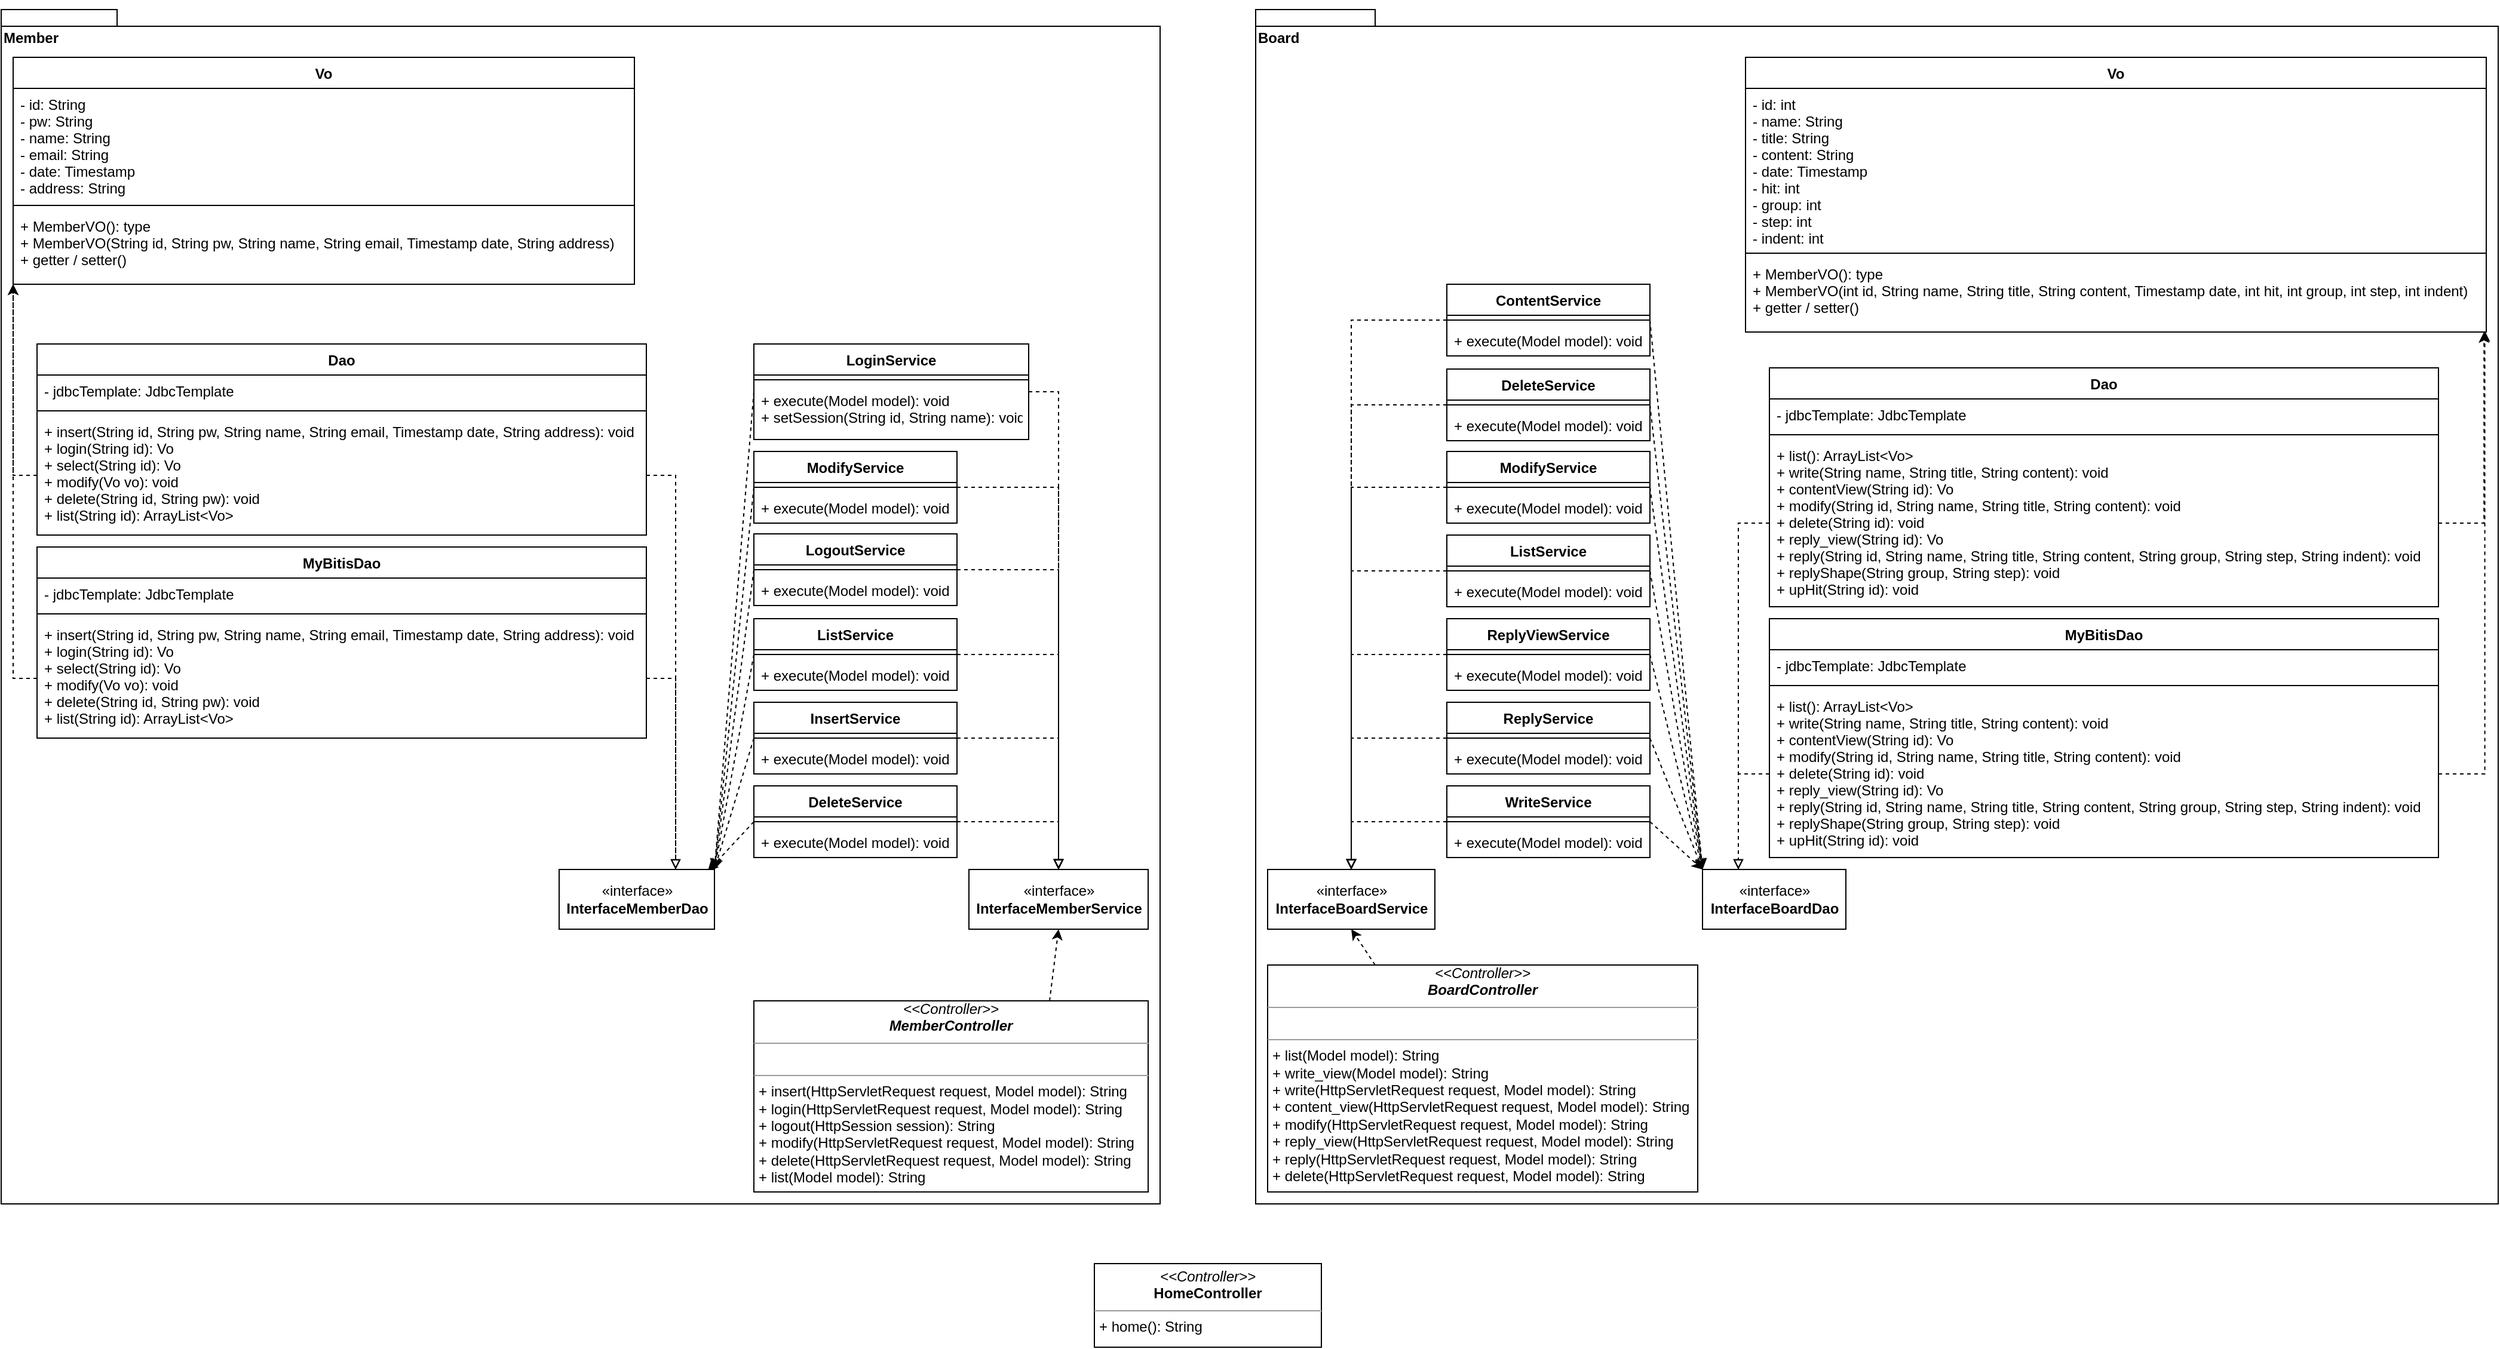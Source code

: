 <mxfile version="20.8.13" type="device"><diagram name="페이지-1" id="XcNZflZ2VzZtu9tvV-W0"><mxGraphModel dx="4012" dy="988" grid="1" gridSize="10" guides="1" tooltips="1" connect="1" arrows="1" fold="1" page="1" pageScale="1" pageWidth="827" pageHeight="1169" math="0" shadow="0"><root><mxCell id="0"/><mxCell id="1" parent="0"/><mxCell id="AiaoTHyCNajBCYSz2xbq-21" value="Board" style="shape=folder;fontStyle=1;spacingTop=10;tabWidth=40;tabHeight=14;tabPosition=left;html=1;align=left;verticalAlign=top;labelBackgroundColor=none;" vertex="1" parent="1"><mxGeometry x="40" y="40" width="1040" height="1000" as="geometry"/></mxCell><mxCell id="AiaoTHyCNajBCYSz2xbq-20" value="Member" style="shape=folder;fontStyle=1;spacingTop=10;tabWidth=40;tabHeight=14;tabPosition=left;html=1;align=left;verticalAlign=top;labelBackgroundColor=none;" vertex="1" parent="1"><mxGeometry x="-1010" y="40" width="970" height="1000" as="geometry"/></mxCell><mxCell id="AiaoTHyCNajBCYSz2xbq-9" style="edgeStyle=orthogonalEdgeStyle;rounded=0;orthogonalLoop=1;jettySize=auto;html=1;exitX=0.25;exitY=0;exitDx=0;exitDy=0;entryX=0.25;entryY=0;entryDx=0;entryDy=0;labelBackgroundColor=none;fontColor=default;" edge="1" parent="1"><mxGeometry relative="1" as="geometry"><mxPoint x="-670" y="40" as="targetPoint"/><mxPoint x="-670" y="40" as="sourcePoint"/></mxGeometry></mxCell><mxCell id="AiaoTHyCNajBCYSz2xbq-12" value="Vo" style="swimlane;fontStyle=1;align=center;verticalAlign=top;childLayout=stackLayout;horizontal=1;startSize=26;horizontalStack=0;resizeParent=1;resizeParentMax=0;resizeLast=0;collapsible=1;marginBottom=0;labelBackgroundColor=none;" vertex="1" parent="1"><mxGeometry x="-1000" y="80" width="520" height="190" as="geometry"><mxRectangle x="-820" y="20" width="100" height="30" as="alternateBounds"/></mxGeometry></mxCell><mxCell id="AiaoTHyCNajBCYSz2xbq-13" value="- id: String&#10;- pw: String&#10;- name: String&#10;- email: String&#10;- date: Timestamp&#10;- address: String" style="text;strokeColor=none;fillColor=none;align=left;verticalAlign=top;spacingLeft=4;spacingRight=4;overflow=hidden;rotatable=0;points=[[0,0.5],[1,0.5]];portConstraint=eastwest;labelBackgroundColor=none;" vertex="1" parent="AiaoTHyCNajBCYSz2xbq-12"><mxGeometry y="26" width="520" height="94" as="geometry"/></mxCell><mxCell id="AiaoTHyCNajBCYSz2xbq-14" value="" style="line;strokeWidth=1;fillColor=none;align=left;verticalAlign=middle;spacingTop=-1;spacingLeft=3;spacingRight=3;rotatable=0;labelPosition=right;points=[];portConstraint=eastwest;labelBackgroundColor=none;" vertex="1" parent="AiaoTHyCNajBCYSz2xbq-12"><mxGeometry y="120" width="520" height="8" as="geometry"/></mxCell><mxCell id="AiaoTHyCNajBCYSz2xbq-15" value="+ MemberVO(): type&#10;+ MemberVO(String id, String pw, String name, String email, Timestamp date, String address)&#10;+ getter / setter()&#10;" style="text;strokeColor=none;fillColor=none;align=left;verticalAlign=top;spacingLeft=4;spacingRight=4;overflow=hidden;rotatable=0;points=[[0,0.5],[1,0.5]];portConstraint=eastwest;labelBackgroundColor=none;" vertex="1" parent="AiaoTHyCNajBCYSz2xbq-12"><mxGeometry y="128" width="520" height="62" as="geometry"/></mxCell><mxCell id="AiaoTHyCNajBCYSz2xbq-24" value="Vo" style="swimlane;fontStyle=1;align=center;verticalAlign=top;childLayout=stackLayout;horizontal=1;startSize=26;horizontalStack=0;resizeParent=1;resizeParentMax=0;resizeLast=0;collapsible=1;marginBottom=0;labelBackgroundColor=none;" vertex="1" parent="1"><mxGeometry x="450" y="80" width="620" height="230" as="geometry"><mxRectangle x="-820" y="20" width="100" height="30" as="alternateBounds"/></mxGeometry></mxCell><mxCell id="AiaoTHyCNajBCYSz2xbq-25" value="- id: int&#10;- name: String&#10;- title: String&#10;- content: String&#10;- date: Timestamp&#10;- hit: int&#10;- group: int&#10;- step: int&#10;- indent: int" style="text;strokeColor=none;fillColor=none;align=left;verticalAlign=top;spacingLeft=4;spacingRight=4;overflow=hidden;rotatable=0;points=[[0,0.5],[1,0.5]];portConstraint=eastwest;labelBackgroundColor=none;" vertex="1" parent="AiaoTHyCNajBCYSz2xbq-24"><mxGeometry y="26" width="620" height="134" as="geometry"/></mxCell><mxCell id="AiaoTHyCNajBCYSz2xbq-26" value="" style="line;strokeWidth=1;fillColor=none;align=left;verticalAlign=middle;spacingTop=-1;spacingLeft=3;spacingRight=3;rotatable=0;labelPosition=right;points=[];portConstraint=eastwest;labelBackgroundColor=none;" vertex="1" parent="AiaoTHyCNajBCYSz2xbq-24"><mxGeometry y="160" width="620" height="8" as="geometry"/></mxCell><mxCell id="AiaoTHyCNajBCYSz2xbq-27" value="+ MemberVO(): type&#10;+ MemberVO(int id, String name, String title, String content, Timestamp date, int hit, int group, int step, int indent)&#10;+ getter / setter()&#10;" style="text;strokeColor=none;fillColor=none;align=left;verticalAlign=top;spacingLeft=4;spacingRight=4;overflow=hidden;rotatable=0;points=[[0,0.5],[1,0.5]];portConstraint=eastwest;labelBackgroundColor=none;" vertex="1" parent="AiaoTHyCNajBCYSz2xbq-24"><mxGeometry y="168" width="620" height="62" as="geometry"/></mxCell><mxCell id="AiaoTHyCNajBCYSz2xbq-28" value="&lt;p style=&quot;margin:0px;margin-top:4px;text-align:center;&quot;&gt;&lt;i&gt;&amp;lt;&amp;lt;Controller&amp;gt;&amp;gt;&lt;/i&gt;&lt;br&gt;&lt;b&gt;HomeController&lt;/b&gt;&lt;/p&gt;&lt;hr size=&quot;1&quot;&gt;&lt;p style=&quot;margin:0px;margin-left:4px;&quot;&gt;&lt;/p&gt;&lt;p style=&quot;margin:0px;margin-left:4px;&quot;&gt;+ home(): String&lt;br&gt;&lt;/p&gt;" style="verticalAlign=top;align=left;overflow=fill;fontSize=12;fontFamily=Helvetica;html=1;direction=west;" vertex="1" parent="1"><mxGeometry x="-95" y="1090" width="190" height="70" as="geometry"/></mxCell><mxCell id="AiaoTHyCNajBCYSz2xbq-32" value="«interface»&lt;br&gt;&lt;b&gt;InterfaceBoardService&lt;/b&gt;" style="html=1;" vertex="1" parent="1"><mxGeometry x="50" y="760" width="140" height="50" as="geometry"/></mxCell><mxCell id="AiaoTHyCNajBCYSz2xbq-33" value="«interface»&lt;br&gt;&lt;b&gt;InterfaceMemberService&lt;/b&gt;" style="html=1;" vertex="1" parent="1"><mxGeometry x="-200" y="760" width="150" height="50" as="geometry"/></mxCell><mxCell id="AiaoTHyCNajBCYSz2xbq-122" style="rounded=0;orthogonalLoop=1;jettySize=auto;html=1;exitX=0.75;exitY=0;exitDx=0;exitDy=0;entryX=0.5;entryY=1;entryDx=0;entryDy=0;dashed=1;endArrow=classic;endFill=1;" edge="1" parent="1" source="AiaoTHyCNajBCYSz2xbq-36" target="AiaoTHyCNajBCYSz2xbq-33"><mxGeometry relative="1" as="geometry"/></mxCell><mxCell id="AiaoTHyCNajBCYSz2xbq-36" value="&lt;div style=&quot;text-align: center;&quot;&gt;&lt;i style=&quot;background-color: initial; border-color: var(--border-color);&quot;&gt;&amp;lt;&amp;lt;&lt;/i&gt;&lt;i style=&quot;background-color: initial; border-color: var(--border-color);&quot;&gt;Controller&lt;/i&gt;&lt;i style=&quot;background-color: initial; border-color: var(--border-color);&quot;&gt;&amp;gt;&amp;gt;&lt;/i&gt;&lt;/div&gt;&lt;b style=&quot;border-color: var(--border-color);&quot;&gt;&lt;div style=&quot;text-align: center;&quot;&gt;&lt;b style=&quot;background-color: initial; border-color: var(--border-color);&quot;&gt;&lt;i style=&quot;border-color: var(--border-color);&quot;&gt;MemberController&lt;/i&gt;&lt;/b&gt;&lt;/div&gt;&lt;/b&gt;&lt;hr size=&quot;1&quot;&gt;&lt;p style=&quot;border-color: var(--border-color); margin: 4px 0px 0px; text-align: center;&quot;&gt;&lt;br&gt;&lt;/p&gt;&lt;hr style=&quot;border-color: var(--border-color);&quot; size=&quot;1&quot;&gt;&lt;p style=&quot;border-color: var(--border-color); margin: 0px 0px 0px 4px;&quot;&gt;&lt;/p&gt;&lt;p style=&quot;border-color: var(--border-color); margin: 0px 0px 0px 4px;&quot;&gt;+ insert(HttpServletRequest request, Model model): String&lt;br style=&quot;border-color: var(--border-color);&quot;&gt;+ login(HttpServletRequest request, Model model): String&lt;/p&gt;&lt;p style=&quot;border-color: var(--border-color); margin: 0px 0px 0px 4px;&quot;&gt;+ logout(HttpSession session): String&lt;br style=&quot;border-color: var(--border-color);&quot;&gt;&lt;/p&gt;&lt;p style=&quot;border-color: var(--border-color); margin: 0px 0px 0px 4px;&quot;&gt;+ modify(HttpServletRequest request, Model model): String&lt;br style=&quot;border-color: var(--border-color);&quot;&gt;&lt;/p&gt;&lt;p style=&quot;border-color: var(--border-color); margin: 0px 0px 0px 4px;&quot;&gt;+ delete(HttpServletRequest request, Model model): String&lt;br style=&quot;border-color: var(--border-color);&quot;&gt;&lt;/p&gt;&lt;p style=&quot;border-color: var(--border-color); margin: 0px 0px 0px 4px;&quot;&gt;+ list(Model model): String&lt;br style=&quot;border-color: var(--border-color);&quot;&gt;&lt;/p&gt;&lt;p style=&quot;border-color: var(--border-color); margin: 0px 0px 0px 4px;&quot;&gt;&lt;br style=&quot;border-color: var(--border-color);&quot;&gt;&lt;/p&gt;" style="verticalAlign=top;align=left;overflow=fill;fontSize=12;fontFamily=Helvetica;html=1;" vertex="1" parent="1"><mxGeometry x="-380" y="870" width="330" height="160" as="geometry"/></mxCell><mxCell id="AiaoTHyCNajBCYSz2xbq-62" style="rounded=0;orthogonalLoop=1;jettySize=auto;html=1;exitX=0.25;exitY=0;exitDx=0;exitDy=0;entryX=0.5;entryY=1;entryDx=0;entryDy=0;dashed=1;" edge="1" parent="1" source="AiaoTHyCNajBCYSz2xbq-37" target="AiaoTHyCNajBCYSz2xbq-32"><mxGeometry relative="1" as="geometry"/></mxCell><mxCell id="AiaoTHyCNajBCYSz2xbq-37" value="&lt;div style=&quot;text-align: center;&quot;&gt;&lt;i style=&quot;background-color: initial; border-color: var(--border-color);&quot;&gt;&amp;lt;&amp;lt;&lt;/i&gt;&lt;i style=&quot;background-color: initial; border-color: var(--border-color);&quot;&gt;Controller&lt;/i&gt;&lt;i style=&quot;background-color: initial; border-color: var(--border-color);&quot;&gt;&amp;gt;&amp;gt;&lt;/i&gt;&lt;/div&gt;&lt;b style=&quot;border-color: var(--border-color);&quot;&gt;&lt;div style=&quot;text-align: center;&quot;&gt;&lt;b style=&quot;background-color: initial; border-color: var(--border-color);&quot;&gt;&lt;i style=&quot;border-color: var(--border-color);&quot;&gt;BoardController&lt;/i&gt;&lt;/b&gt;&lt;/div&gt;&lt;/b&gt;&lt;hr size=&quot;1&quot;&gt;&lt;p style=&quot;border-color: var(--border-color); margin: 4px 0px 0px; text-align: center;&quot;&gt;&lt;br&gt;&lt;/p&gt;&lt;hr style=&quot;border-color: var(--border-color);&quot; size=&quot;1&quot;&gt;&lt;p style=&quot;border-color: var(--border-color); margin: 0px 0px 0px 4px;&quot;&gt;&lt;/p&gt;&lt;p style=&quot;border-color: var(--border-color); margin: 0px 0px 0px 4px;&quot;&gt;+ list(Model model): String&lt;/p&gt;&lt;p style=&quot;border-color: var(--border-color); margin: 0px 0px 0px 4px;&quot;&gt;+ write_view(Model model): String&lt;/p&gt;&lt;p style=&quot;border-color: var(--border-color); margin: 0px 0px 0px 4px;&quot;&gt;+ write(HttpServletRequest request, Model model): String&lt;br style=&quot;border-color: var(--border-color);&quot;&gt;&lt;/p&gt;&lt;p style=&quot;border-color: var(--border-color); margin: 0px 0px 0px 4px;&quot;&gt;+ content_view(HttpServletRequest request, Model model): String&lt;br style=&quot;border-color: var(--border-color);&quot;&gt;&lt;/p&gt;&lt;p style=&quot;border-color: var(--border-color); margin: 0px 0px 0px 4px;&quot;&gt;+ modify(HttpServletRequest request, Model model): String&lt;br style=&quot;border-color: var(--border-color);&quot;&gt;&lt;/p&gt;&lt;p style=&quot;border-color: var(--border-color); margin: 0px 0px 0px 4px;&quot;&gt;+ reply_view(HttpServletRequest request, Model model): String&lt;br style=&quot;border-color: var(--border-color);&quot;&gt;&lt;/p&gt;&lt;p style=&quot;border-color: var(--border-color); margin: 0px 0px 0px 4px;&quot;&gt;+ reply(HttpServletRequest request, Model model): String&lt;br style=&quot;border-color: var(--border-color);&quot;&gt;&lt;/p&gt;&lt;p style=&quot;border-color: var(--border-color); margin: 0px 0px 0px 4px;&quot;&gt;+ delete(HttpServletRequest request, Model model): String&lt;/p&gt;&lt;p style=&quot;border-color: var(--border-color); margin: 0px 0px 0px 4px;&quot;&gt;&lt;br style=&quot;border-color: var(--border-color);&quot;&gt;&lt;/p&gt;" style="verticalAlign=top;align=left;overflow=fill;fontSize=12;fontFamily=Helvetica;html=1;" vertex="1" parent="1"><mxGeometry x="50" y="840" width="360" height="190" as="geometry"/></mxCell><mxCell id="AiaoTHyCNajBCYSz2xbq-95" style="rounded=0;orthogonalLoop=1;jettySize=auto;html=1;exitX=1;exitY=0.5;exitDx=0;exitDy=0;entryX=0;entryY=0;entryDx=0;entryDy=0;dashed=1;" edge="1" parent="1" source="AiaoTHyCNajBCYSz2xbq-39" target="AiaoTHyCNajBCYSz2xbq-81"><mxGeometry relative="1" as="geometry"/></mxCell><mxCell id="AiaoTHyCNajBCYSz2xbq-104" style="edgeStyle=orthogonalEdgeStyle;rounded=0;orthogonalLoop=1;jettySize=auto;html=1;exitX=0;exitY=0.5;exitDx=0;exitDy=0;entryX=0.5;entryY=0;entryDx=0;entryDy=0;dashed=1;endArrow=block;endFill=0;" edge="1" parent="1" source="AiaoTHyCNajBCYSz2xbq-39" target="AiaoTHyCNajBCYSz2xbq-32"><mxGeometry relative="1" as="geometry"/></mxCell><mxCell id="AiaoTHyCNajBCYSz2xbq-39" value="ContentService" style="swimlane;fontStyle=1;align=center;verticalAlign=top;childLayout=stackLayout;horizontal=1;startSize=26;horizontalStack=0;resizeParent=1;resizeParentMax=0;resizeLast=0;collapsible=1;marginBottom=0;" vertex="1" parent="1"><mxGeometry x="200" y="270" width="170" height="60" as="geometry"/></mxCell><mxCell id="AiaoTHyCNajBCYSz2xbq-41" value="" style="line;strokeWidth=1;fillColor=none;align=left;verticalAlign=middle;spacingTop=-1;spacingLeft=3;spacingRight=3;rotatable=0;labelPosition=right;points=[];portConstraint=eastwest;strokeColor=inherit;" vertex="1" parent="AiaoTHyCNajBCYSz2xbq-39"><mxGeometry y="26" width="170" height="8" as="geometry"/></mxCell><mxCell id="AiaoTHyCNajBCYSz2xbq-42" value="+ execute(Model model): void" style="text;strokeColor=none;fillColor=none;align=left;verticalAlign=top;spacingLeft=4;spacingRight=4;overflow=hidden;rotatable=0;points=[[0,0.5],[1,0.5]];portConstraint=eastwest;" vertex="1" parent="AiaoTHyCNajBCYSz2xbq-39"><mxGeometry y="34" width="170" height="26" as="geometry"/></mxCell><mxCell id="AiaoTHyCNajBCYSz2xbq-96" style="edgeStyle=none;rounded=0;orthogonalLoop=1;jettySize=auto;html=1;exitX=1;exitY=0.5;exitDx=0;exitDy=0;entryX=0;entryY=0;entryDx=0;entryDy=0;dashed=1;" edge="1" parent="1" source="AiaoTHyCNajBCYSz2xbq-43" target="AiaoTHyCNajBCYSz2xbq-81"><mxGeometry relative="1" as="geometry"/></mxCell><mxCell id="AiaoTHyCNajBCYSz2xbq-105" style="edgeStyle=orthogonalEdgeStyle;rounded=0;orthogonalLoop=1;jettySize=auto;html=1;exitX=0;exitY=0.5;exitDx=0;exitDy=0;entryX=0.5;entryY=0;entryDx=0;entryDy=0;dashed=1;endArrow=block;endFill=0;" edge="1" parent="1" source="AiaoTHyCNajBCYSz2xbq-43" target="AiaoTHyCNajBCYSz2xbq-32"><mxGeometry relative="1" as="geometry"/></mxCell><mxCell id="AiaoTHyCNajBCYSz2xbq-43" value="DeleteService" style="swimlane;fontStyle=1;align=center;verticalAlign=top;childLayout=stackLayout;horizontal=1;startSize=26;horizontalStack=0;resizeParent=1;resizeParentMax=0;resizeLast=0;collapsible=1;marginBottom=0;" vertex="1" parent="1"><mxGeometry x="200" y="341" width="170" height="60" as="geometry"/></mxCell><mxCell id="AiaoTHyCNajBCYSz2xbq-44" value="" style="line;strokeWidth=1;fillColor=none;align=left;verticalAlign=middle;spacingTop=-1;spacingLeft=3;spacingRight=3;rotatable=0;labelPosition=right;points=[];portConstraint=eastwest;strokeColor=inherit;" vertex="1" parent="AiaoTHyCNajBCYSz2xbq-43"><mxGeometry y="26" width="170" height="8" as="geometry"/></mxCell><mxCell id="AiaoTHyCNajBCYSz2xbq-45" value="+ execute(Model model): void" style="text;strokeColor=none;fillColor=none;align=left;verticalAlign=top;spacingLeft=4;spacingRight=4;overflow=hidden;rotatable=0;points=[[0,0.5],[1,0.5]];portConstraint=eastwest;" vertex="1" parent="AiaoTHyCNajBCYSz2xbq-43"><mxGeometry y="34" width="170" height="26" as="geometry"/></mxCell><mxCell id="AiaoTHyCNajBCYSz2xbq-98" style="edgeStyle=none;rounded=0;orthogonalLoop=1;jettySize=auto;html=1;exitX=1;exitY=0.5;exitDx=0;exitDy=0;dashed=1;entryX=0;entryY=0;entryDx=0;entryDy=0;" edge="1" parent="1" source="AiaoTHyCNajBCYSz2xbq-46" target="AiaoTHyCNajBCYSz2xbq-81"><mxGeometry relative="1" as="geometry"><mxPoint x="440" y="390" as="targetPoint"/></mxGeometry></mxCell><mxCell id="AiaoTHyCNajBCYSz2xbq-111" style="edgeStyle=orthogonalEdgeStyle;rounded=0;orthogonalLoop=1;jettySize=auto;html=1;exitX=0;exitY=0.5;exitDx=0;exitDy=0;entryX=0.5;entryY=0;entryDx=0;entryDy=0;dashed=1;endArrow=block;endFill=0;" edge="1" parent="1" source="AiaoTHyCNajBCYSz2xbq-46" target="AiaoTHyCNajBCYSz2xbq-32"><mxGeometry relative="1" as="geometry"/></mxCell><mxCell id="AiaoTHyCNajBCYSz2xbq-46" value="ListService" style="swimlane;fontStyle=1;align=center;verticalAlign=top;childLayout=stackLayout;horizontal=1;startSize=26;horizontalStack=0;resizeParent=1;resizeParentMax=0;resizeLast=0;collapsible=1;marginBottom=0;" vertex="1" parent="1"><mxGeometry x="200" y="480" width="170" height="60" as="geometry"/></mxCell><mxCell id="AiaoTHyCNajBCYSz2xbq-47" value="" style="line;strokeWidth=1;fillColor=none;align=left;verticalAlign=middle;spacingTop=-1;spacingLeft=3;spacingRight=3;rotatable=0;labelPosition=right;points=[];portConstraint=eastwest;strokeColor=inherit;" vertex="1" parent="AiaoTHyCNajBCYSz2xbq-46"><mxGeometry y="26" width="170" height="8" as="geometry"/></mxCell><mxCell id="AiaoTHyCNajBCYSz2xbq-48" value="+ execute(Model model): void" style="text;strokeColor=none;fillColor=none;align=left;verticalAlign=top;spacingLeft=4;spacingRight=4;overflow=hidden;rotatable=0;points=[[0,0.5],[1,0.5]];portConstraint=eastwest;" vertex="1" parent="AiaoTHyCNajBCYSz2xbq-46"><mxGeometry y="34" width="170" height="26" as="geometry"/></mxCell><mxCell id="AiaoTHyCNajBCYSz2xbq-97" style="edgeStyle=none;rounded=0;orthogonalLoop=1;jettySize=auto;html=1;exitX=1;exitY=0.5;exitDx=0;exitDy=0;entryX=0;entryY=0;entryDx=0;entryDy=0;dashed=1;" edge="1" parent="1" source="AiaoTHyCNajBCYSz2xbq-49" target="AiaoTHyCNajBCYSz2xbq-81"><mxGeometry relative="1" as="geometry"/></mxCell><mxCell id="AiaoTHyCNajBCYSz2xbq-110" style="edgeStyle=orthogonalEdgeStyle;rounded=0;orthogonalLoop=1;jettySize=auto;html=1;exitX=0;exitY=0.5;exitDx=0;exitDy=0;entryX=0.5;entryY=0;entryDx=0;entryDy=0;dashed=1;endArrow=block;endFill=0;" edge="1" parent="1" source="AiaoTHyCNajBCYSz2xbq-49" target="AiaoTHyCNajBCYSz2xbq-32"><mxGeometry relative="1" as="geometry"/></mxCell><mxCell id="AiaoTHyCNajBCYSz2xbq-49" value="ModifyService" style="swimlane;fontStyle=1;align=center;verticalAlign=top;childLayout=stackLayout;horizontal=1;startSize=26;horizontalStack=0;resizeParent=1;resizeParentMax=0;resizeLast=0;collapsible=1;marginBottom=0;" vertex="1" parent="1"><mxGeometry x="200" y="410" width="170" height="60" as="geometry"/></mxCell><mxCell id="AiaoTHyCNajBCYSz2xbq-50" value="" style="line;strokeWidth=1;fillColor=none;align=left;verticalAlign=middle;spacingTop=-1;spacingLeft=3;spacingRight=3;rotatable=0;labelPosition=right;points=[];portConstraint=eastwest;strokeColor=inherit;" vertex="1" parent="AiaoTHyCNajBCYSz2xbq-49"><mxGeometry y="26" width="170" height="8" as="geometry"/></mxCell><mxCell id="AiaoTHyCNajBCYSz2xbq-51" value="+ execute(Model model): void" style="text;strokeColor=none;fillColor=none;align=left;verticalAlign=top;spacingLeft=4;spacingRight=4;overflow=hidden;rotatable=0;points=[[0,0.5],[1,0.5]];portConstraint=eastwest;" vertex="1" parent="AiaoTHyCNajBCYSz2xbq-49"><mxGeometry y="34" width="170" height="26" as="geometry"/></mxCell><mxCell id="AiaoTHyCNajBCYSz2xbq-100" style="edgeStyle=none;rounded=0;orthogonalLoop=1;jettySize=auto;html=1;exitX=1;exitY=0.5;exitDx=0;exitDy=0;entryX=0;entryY=0;entryDx=0;entryDy=0;dashed=1;" edge="1" parent="1" source="AiaoTHyCNajBCYSz2xbq-52" target="AiaoTHyCNajBCYSz2xbq-81"><mxGeometry relative="1" as="geometry"/></mxCell><mxCell id="AiaoTHyCNajBCYSz2xbq-113" style="edgeStyle=orthogonalEdgeStyle;rounded=0;orthogonalLoop=1;jettySize=auto;html=1;exitX=0;exitY=0.5;exitDx=0;exitDy=0;entryX=0.5;entryY=0;entryDx=0;entryDy=0;dashed=1;endArrow=block;endFill=0;" edge="1" parent="1" source="AiaoTHyCNajBCYSz2xbq-52" target="AiaoTHyCNajBCYSz2xbq-32"><mxGeometry relative="1" as="geometry"/></mxCell><mxCell id="AiaoTHyCNajBCYSz2xbq-52" value="ReplyService" style="swimlane;fontStyle=1;align=center;verticalAlign=top;childLayout=stackLayout;horizontal=1;startSize=26;horizontalStack=0;resizeParent=1;resizeParentMax=0;resizeLast=0;collapsible=1;marginBottom=0;" vertex="1" parent="1"><mxGeometry x="200" y="620" width="170" height="60" as="geometry"/></mxCell><mxCell id="AiaoTHyCNajBCYSz2xbq-53" value="" style="line;strokeWidth=1;fillColor=none;align=left;verticalAlign=middle;spacingTop=-1;spacingLeft=3;spacingRight=3;rotatable=0;labelPosition=right;points=[];portConstraint=eastwest;strokeColor=inherit;" vertex="1" parent="AiaoTHyCNajBCYSz2xbq-52"><mxGeometry y="26" width="170" height="8" as="geometry"/></mxCell><mxCell id="AiaoTHyCNajBCYSz2xbq-54" value="+ execute(Model model): void" style="text;strokeColor=none;fillColor=none;align=left;verticalAlign=top;spacingLeft=4;spacingRight=4;overflow=hidden;rotatable=0;points=[[0,0.5],[1,0.5]];portConstraint=eastwest;" vertex="1" parent="AiaoTHyCNajBCYSz2xbq-52"><mxGeometry y="34" width="170" height="26" as="geometry"/></mxCell><mxCell id="AiaoTHyCNajBCYSz2xbq-99" style="edgeStyle=none;rounded=0;orthogonalLoop=1;jettySize=auto;html=1;exitX=1;exitY=0.5;exitDx=0;exitDy=0;dashed=1;entryX=0;entryY=0;entryDx=0;entryDy=0;" edge="1" parent="1" source="AiaoTHyCNajBCYSz2xbq-55" target="AiaoTHyCNajBCYSz2xbq-81"><mxGeometry relative="1" as="geometry"><mxPoint x="440" y="390" as="targetPoint"/></mxGeometry></mxCell><mxCell id="AiaoTHyCNajBCYSz2xbq-112" style="edgeStyle=orthogonalEdgeStyle;rounded=0;orthogonalLoop=1;jettySize=auto;html=1;exitX=0;exitY=0.5;exitDx=0;exitDy=0;entryX=0.5;entryY=0;entryDx=0;entryDy=0;dashed=1;endArrow=block;endFill=0;" edge="1" parent="1" source="AiaoTHyCNajBCYSz2xbq-55" target="AiaoTHyCNajBCYSz2xbq-32"><mxGeometry relative="1" as="geometry"/></mxCell><mxCell id="AiaoTHyCNajBCYSz2xbq-55" value="ReplyViewService" style="swimlane;fontStyle=1;align=center;verticalAlign=top;childLayout=stackLayout;horizontal=1;startSize=26;horizontalStack=0;resizeParent=1;resizeParentMax=0;resizeLast=0;collapsible=1;marginBottom=0;" vertex="1" parent="1"><mxGeometry x="200" y="550" width="170" height="60" as="geometry"/></mxCell><mxCell id="AiaoTHyCNajBCYSz2xbq-56" value="" style="line;strokeWidth=1;fillColor=none;align=left;verticalAlign=middle;spacingTop=-1;spacingLeft=3;spacingRight=3;rotatable=0;labelPosition=right;points=[];portConstraint=eastwest;strokeColor=inherit;" vertex="1" parent="AiaoTHyCNajBCYSz2xbq-55"><mxGeometry y="26" width="170" height="8" as="geometry"/></mxCell><mxCell id="AiaoTHyCNajBCYSz2xbq-57" value="+ execute(Model model): void" style="text;strokeColor=none;fillColor=none;align=left;verticalAlign=top;spacingLeft=4;spacingRight=4;overflow=hidden;rotatable=0;points=[[0,0.5],[1,0.5]];portConstraint=eastwest;" vertex="1" parent="AiaoTHyCNajBCYSz2xbq-55"><mxGeometry y="34" width="170" height="26" as="geometry"/></mxCell><mxCell id="AiaoTHyCNajBCYSz2xbq-101" style="edgeStyle=none;rounded=0;orthogonalLoop=1;jettySize=auto;html=1;exitX=1;exitY=0.5;exitDx=0;exitDy=0;dashed=1;entryX=0;entryY=0;entryDx=0;entryDy=0;" edge="1" parent="1" source="AiaoTHyCNajBCYSz2xbq-58" target="AiaoTHyCNajBCYSz2xbq-81"><mxGeometry relative="1" as="geometry"><mxPoint x="440" y="390" as="targetPoint"/></mxGeometry></mxCell><mxCell id="AiaoTHyCNajBCYSz2xbq-125" style="edgeStyle=orthogonalEdgeStyle;rounded=0;orthogonalLoop=1;jettySize=auto;html=1;exitX=0;exitY=0.5;exitDx=0;exitDy=0;entryX=0.5;entryY=0;entryDx=0;entryDy=0;dashed=1;endArrow=block;endFill=0;" edge="1" parent="1" source="AiaoTHyCNajBCYSz2xbq-58" target="AiaoTHyCNajBCYSz2xbq-32"><mxGeometry relative="1" as="geometry"/></mxCell><mxCell id="AiaoTHyCNajBCYSz2xbq-58" value="WriteService" style="swimlane;fontStyle=1;align=center;verticalAlign=top;childLayout=stackLayout;horizontal=1;startSize=26;horizontalStack=0;resizeParent=1;resizeParentMax=0;resizeLast=0;collapsible=1;marginBottom=0;" vertex="1" parent="1"><mxGeometry x="200" y="690" width="170" height="60" as="geometry"/></mxCell><mxCell id="AiaoTHyCNajBCYSz2xbq-59" value="" style="line;strokeWidth=1;fillColor=none;align=left;verticalAlign=middle;spacingTop=-1;spacingLeft=3;spacingRight=3;rotatable=0;labelPosition=right;points=[];portConstraint=eastwest;strokeColor=inherit;" vertex="1" parent="AiaoTHyCNajBCYSz2xbq-58"><mxGeometry y="26" width="170" height="8" as="geometry"/></mxCell><mxCell id="AiaoTHyCNajBCYSz2xbq-60" value="+ execute(Model model): void" style="text;strokeColor=none;fillColor=none;align=left;verticalAlign=top;spacingLeft=4;spacingRight=4;overflow=hidden;rotatable=0;points=[[0,0.5],[1,0.5]];portConstraint=eastwest;" vertex="1" parent="AiaoTHyCNajBCYSz2xbq-58"><mxGeometry y="34" width="170" height="26" as="geometry"/></mxCell><mxCell id="AiaoTHyCNajBCYSz2xbq-81" value="«interface»&lt;br&gt;&lt;b&gt;InterfaceBoardDao&lt;/b&gt;" style="html=1;" vertex="1" parent="1"><mxGeometry x="414" y="760" width="120" height="50" as="geometry"/></mxCell><mxCell id="AiaoTHyCNajBCYSz2xbq-82" value="Dao" style="swimlane;fontStyle=1;align=center;verticalAlign=top;childLayout=stackLayout;horizontal=1;startSize=26;horizontalStack=0;resizeParent=1;resizeParentMax=0;resizeLast=0;collapsible=1;marginBottom=0;" vertex="1" parent="1"><mxGeometry x="470" y="340" width="560" height="200" as="geometry"/></mxCell><mxCell id="AiaoTHyCNajBCYSz2xbq-83" value="- jdbcTemplate: JdbcTemplate" style="text;strokeColor=none;fillColor=none;align=left;verticalAlign=top;spacingLeft=4;spacingRight=4;overflow=hidden;rotatable=0;points=[[0,0.5],[1,0.5]];portConstraint=eastwest;" vertex="1" parent="AiaoTHyCNajBCYSz2xbq-82"><mxGeometry y="26" width="560" height="26" as="geometry"/></mxCell><mxCell id="AiaoTHyCNajBCYSz2xbq-84" value="" style="line;strokeWidth=1;fillColor=none;align=left;verticalAlign=middle;spacingTop=-1;spacingLeft=3;spacingRight=3;rotatable=0;labelPosition=right;points=[];portConstraint=eastwest;strokeColor=inherit;" vertex="1" parent="AiaoTHyCNajBCYSz2xbq-82"><mxGeometry y="52" width="560" height="8" as="geometry"/></mxCell><mxCell id="AiaoTHyCNajBCYSz2xbq-85" value="+ list(): ArrayList&lt;Vo&gt;&#10;+ write(String name, String title, String content): void&#10;+ contentView(String id): Vo&#10;+ modify(String id, String name, String title, String content): void&#10;+ delete(String id): void&#10;+ reply_view(String id): Vo&#10;+ reply(String id, String name, String title, String content, String group, String step, String indent): void&#10;+ replyShape(String group, String step): void&#10;+ upHit(String id): void&#10;&#10;" style="text;strokeColor=none;fillColor=none;align=left;verticalAlign=top;spacingLeft=4;spacingRight=4;overflow=hidden;rotatable=0;points=[[0,0.5],[1,0.5]];portConstraint=eastwest;" vertex="1" parent="AiaoTHyCNajBCYSz2xbq-82"><mxGeometry y="60" width="560" height="140" as="geometry"/></mxCell><mxCell id="AiaoTHyCNajBCYSz2xbq-87" value="MyBitisDao" style="swimlane;fontStyle=1;align=center;verticalAlign=top;childLayout=stackLayout;horizontal=1;startSize=26;horizontalStack=0;resizeParent=1;resizeParentMax=0;resizeLast=0;collapsible=1;marginBottom=0;" vertex="1" parent="1"><mxGeometry x="470" y="550" width="560" height="200" as="geometry"/></mxCell><mxCell id="AiaoTHyCNajBCYSz2xbq-88" value="- jdbcTemplate: JdbcTemplate" style="text;strokeColor=none;fillColor=none;align=left;verticalAlign=top;spacingLeft=4;spacingRight=4;overflow=hidden;rotatable=0;points=[[0,0.5],[1,0.5]];portConstraint=eastwest;" vertex="1" parent="AiaoTHyCNajBCYSz2xbq-87"><mxGeometry y="26" width="560" height="26" as="geometry"/></mxCell><mxCell id="AiaoTHyCNajBCYSz2xbq-89" value="" style="line;strokeWidth=1;fillColor=none;align=left;verticalAlign=middle;spacingTop=-1;spacingLeft=3;spacingRight=3;rotatable=0;labelPosition=right;points=[];portConstraint=eastwest;strokeColor=inherit;" vertex="1" parent="AiaoTHyCNajBCYSz2xbq-87"><mxGeometry y="52" width="560" height="8" as="geometry"/></mxCell><mxCell id="AiaoTHyCNajBCYSz2xbq-90" value="+ list(): ArrayList&lt;Vo&gt;&#10;+ write(String name, String title, String content): void&#10;+ contentView(String id): Vo&#10;+ modify(String id, String name, String title, String content): void&#10;+ delete(String id): void&#10;+ reply_view(String id): Vo&#10;+ reply(String id, String name, String title, String content, String group, String step, String indent): void&#10;+ replyShape(String group, String step): void&#10;+ upHit(String id): void&#10;&#10;" style="text;strokeColor=none;fillColor=none;align=left;verticalAlign=top;spacingLeft=4;spacingRight=4;overflow=hidden;rotatable=0;points=[[0,0.5],[1,0.5]];portConstraint=eastwest;" vertex="1" parent="AiaoTHyCNajBCYSz2xbq-87"><mxGeometry y="60" width="560" height="140" as="geometry"/></mxCell><mxCell id="AiaoTHyCNajBCYSz2xbq-117" style="edgeStyle=orthogonalEdgeStyle;rounded=0;orthogonalLoop=1;jettySize=auto;html=1;exitX=1;exitY=0.5;exitDx=0;exitDy=0;entryX=0.997;entryY=1;entryDx=0;entryDy=0;entryPerimeter=0;dashed=1;endArrow=classic;endFill=1;" edge="1" parent="1" source="AiaoTHyCNajBCYSz2xbq-85" target="AiaoTHyCNajBCYSz2xbq-27"><mxGeometry relative="1" as="geometry"/></mxCell><mxCell id="AiaoTHyCNajBCYSz2xbq-118" style="edgeStyle=orthogonalEdgeStyle;rounded=0;orthogonalLoop=1;jettySize=auto;html=1;exitX=1;exitY=0.5;exitDx=0;exitDy=0;dashed=1;endArrow=classic;endFill=1;entryX=0.998;entryY=0.984;entryDx=0;entryDy=0;entryPerimeter=0;" edge="1" parent="1" source="AiaoTHyCNajBCYSz2xbq-90" target="AiaoTHyCNajBCYSz2xbq-27"><mxGeometry relative="1" as="geometry"><mxPoint x="1140" y="310" as="targetPoint"/></mxGeometry></mxCell><mxCell id="AiaoTHyCNajBCYSz2xbq-119" style="edgeStyle=orthogonalEdgeStyle;rounded=0;orthogonalLoop=1;jettySize=auto;html=1;exitX=0;exitY=0.5;exitDx=0;exitDy=0;entryX=0.25;entryY=0;entryDx=0;entryDy=0;dashed=1;endArrow=block;endFill=0;" edge="1" parent="1" source="AiaoTHyCNajBCYSz2xbq-85" target="AiaoTHyCNajBCYSz2xbq-81"><mxGeometry relative="1" as="geometry"/></mxCell><mxCell id="AiaoTHyCNajBCYSz2xbq-120" style="edgeStyle=orthogonalEdgeStyle;rounded=0;orthogonalLoop=1;jettySize=auto;html=1;exitX=0;exitY=0.5;exitDx=0;exitDy=0;entryX=0.25;entryY=0;entryDx=0;entryDy=0;dashed=1;endArrow=block;endFill=0;" edge="1" parent="1" source="AiaoTHyCNajBCYSz2xbq-90" target="AiaoTHyCNajBCYSz2xbq-81"><mxGeometry relative="1" as="geometry"/></mxCell><mxCell id="AiaoTHyCNajBCYSz2xbq-148" style="edgeStyle=orthogonalEdgeStyle;rounded=0;orthogonalLoop=1;jettySize=auto;html=1;exitX=1;exitY=0.5;exitDx=0;exitDy=0;entryX=0.5;entryY=0;entryDx=0;entryDy=0;dashed=1;endArrow=block;endFill=0;" edge="1" parent="1" source="AiaoTHyCNajBCYSz2xbq-126" target="AiaoTHyCNajBCYSz2xbq-33"><mxGeometry relative="1" as="geometry"/></mxCell><mxCell id="AiaoTHyCNajBCYSz2xbq-169" style="edgeStyle=none;rounded=0;orthogonalLoop=1;jettySize=auto;html=1;exitX=0;exitY=0.5;exitDx=0;exitDy=0;entryX=0.956;entryY=0.033;entryDx=0;entryDy=0;entryPerimeter=0;dashed=1;endArrow=classic;endFill=1;" edge="1" parent="1" source="AiaoTHyCNajBCYSz2xbq-126" target="AiaoTHyCNajBCYSz2xbq-160"><mxGeometry relative="1" as="geometry"/></mxCell><mxCell id="AiaoTHyCNajBCYSz2xbq-126" value="DeleteService" style="swimlane;fontStyle=1;align=center;verticalAlign=top;childLayout=stackLayout;horizontal=1;startSize=26;horizontalStack=0;resizeParent=1;resizeParentMax=0;resizeLast=0;collapsible=1;marginBottom=0;" vertex="1" parent="1"><mxGeometry x="-380" y="690" width="170" height="60" as="geometry"/></mxCell><mxCell id="AiaoTHyCNajBCYSz2xbq-127" value="" style="line;strokeWidth=1;fillColor=none;align=left;verticalAlign=middle;spacingTop=-1;spacingLeft=3;spacingRight=3;rotatable=0;labelPosition=right;points=[];portConstraint=eastwest;strokeColor=inherit;" vertex="1" parent="AiaoTHyCNajBCYSz2xbq-126"><mxGeometry y="26" width="170" height="8" as="geometry"/></mxCell><mxCell id="AiaoTHyCNajBCYSz2xbq-128" value="+ execute(Model model): void" style="text;strokeColor=none;fillColor=none;align=left;verticalAlign=top;spacingLeft=4;spacingRight=4;overflow=hidden;rotatable=0;points=[[0,0.5],[1,0.5]];portConstraint=eastwest;" vertex="1" parent="AiaoTHyCNajBCYSz2xbq-126"><mxGeometry y="34" width="170" height="26" as="geometry"/></mxCell><mxCell id="AiaoTHyCNajBCYSz2xbq-150" style="edgeStyle=orthogonalEdgeStyle;rounded=0;orthogonalLoop=1;jettySize=auto;html=1;exitX=1;exitY=0.5;exitDx=0;exitDy=0;entryX=0.5;entryY=0;entryDx=0;entryDy=0;dashed=1;endArrow=block;endFill=0;" edge="1" parent="1" source="AiaoTHyCNajBCYSz2xbq-132" target="AiaoTHyCNajBCYSz2xbq-33"><mxGeometry relative="1" as="geometry"/></mxCell><mxCell id="AiaoTHyCNajBCYSz2xbq-168" style="edgeStyle=none;rounded=0;orthogonalLoop=1;jettySize=auto;html=1;exitX=0;exitY=0.5;exitDx=0;exitDy=0;entryX=1;entryY=0;entryDx=0;entryDy=0;dashed=1;endArrow=classic;endFill=1;" edge="1" parent="1" source="AiaoTHyCNajBCYSz2xbq-132" target="AiaoTHyCNajBCYSz2xbq-160"><mxGeometry relative="1" as="geometry"/></mxCell><mxCell id="AiaoTHyCNajBCYSz2xbq-132" value="InsertService" style="swimlane;fontStyle=1;align=center;verticalAlign=top;childLayout=stackLayout;horizontal=1;startSize=26;horizontalStack=0;resizeParent=1;resizeParentMax=0;resizeLast=0;collapsible=1;marginBottom=0;" vertex="1" parent="1"><mxGeometry x="-380" y="620" width="170" height="60" as="geometry"/></mxCell><mxCell id="AiaoTHyCNajBCYSz2xbq-133" value="" style="line;strokeWidth=1;fillColor=none;align=left;verticalAlign=middle;spacingTop=-1;spacingLeft=3;spacingRight=3;rotatable=0;labelPosition=right;points=[];portConstraint=eastwest;strokeColor=inherit;" vertex="1" parent="AiaoTHyCNajBCYSz2xbq-132"><mxGeometry y="26" width="170" height="8" as="geometry"/></mxCell><mxCell id="AiaoTHyCNajBCYSz2xbq-134" value="+ execute(Model model): void" style="text;strokeColor=none;fillColor=none;align=left;verticalAlign=top;spacingLeft=4;spacingRight=4;overflow=hidden;rotatable=0;points=[[0,0.5],[1,0.5]];portConstraint=eastwest;" vertex="1" parent="AiaoTHyCNajBCYSz2xbq-132"><mxGeometry y="34" width="170" height="26" as="geometry"/></mxCell><mxCell id="AiaoTHyCNajBCYSz2xbq-156" style="edgeStyle=orthogonalEdgeStyle;rounded=0;orthogonalLoop=1;jettySize=auto;html=1;exitX=1;exitY=0.5;exitDx=0;exitDy=0;entryX=0.5;entryY=0;entryDx=0;entryDy=0;dashed=1;endArrow=block;endFill=0;" edge="1" parent="1" source="AiaoTHyCNajBCYSz2xbq-135" target="AiaoTHyCNajBCYSz2xbq-33"><mxGeometry relative="1" as="geometry"/></mxCell><mxCell id="AiaoTHyCNajBCYSz2xbq-167" style="edgeStyle=none;rounded=0;orthogonalLoop=1;jettySize=auto;html=1;exitX=0;exitY=0.5;exitDx=0;exitDy=0;entryX=1;entryY=0;entryDx=0;entryDy=0;dashed=1;endArrow=classic;endFill=1;" edge="1" parent="1" source="AiaoTHyCNajBCYSz2xbq-135" target="AiaoTHyCNajBCYSz2xbq-160"><mxGeometry relative="1" as="geometry"/></mxCell><mxCell id="AiaoTHyCNajBCYSz2xbq-135" value="ListService" style="swimlane;fontStyle=1;align=center;verticalAlign=top;childLayout=stackLayout;horizontal=1;startSize=26;horizontalStack=0;resizeParent=1;resizeParentMax=0;resizeLast=0;collapsible=1;marginBottom=0;" vertex="1" parent="1"><mxGeometry x="-380" y="550" width="170" height="60" as="geometry"/></mxCell><mxCell id="AiaoTHyCNajBCYSz2xbq-136" value="" style="line;strokeWidth=1;fillColor=none;align=left;verticalAlign=middle;spacingTop=-1;spacingLeft=3;spacingRight=3;rotatable=0;labelPosition=right;points=[];portConstraint=eastwest;strokeColor=inherit;" vertex="1" parent="AiaoTHyCNajBCYSz2xbq-135"><mxGeometry y="26" width="170" height="8" as="geometry"/></mxCell><mxCell id="AiaoTHyCNajBCYSz2xbq-137" value="+ execute(Model model): void" style="text;strokeColor=none;fillColor=none;align=left;verticalAlign=top;spacingLeft=4;spacingRight=4;overflow=hidden;rotatable=0;points=[[0,0.5],[1,0.5]];portConstraint=eastwest;" vertex="1" parent="AiaoTHyCNajBCYSz2xbq-135"><mxGeometry y="34" width="170" height="26" as="geometry"/></mxCell><mxCell id="AiaoTHyCNajBCYSz2xbq-157" style="edgeStyle=orthogonalEdgeStyle;rounded=0;orthogonalLoop=1;jettySize=auto;html=1;exitX=1;exitY=0.5;exitDx=0;exitDy=0;entryX=0.5;entryY=0;entryDx=0;entryDy=0;dashed=1;endArrow=block;endFill=0;" edge="1" parent="1" source="AiaoTHyCNajBCYSz2xbq-138" target="AiaoTHyCNajBCYSz2xbq-33"><mxGeometry relative="1" as="geometry"/></mxCell><mxCell id="AiaoTHyCNajBCYSz2xbq-166" style="edgeStyle=none;rounded=0;orthogonalLoop=1;jettySize=auto;html=1;exitX=0;exitY=0.5;exitDx=0;exitDy=0;entryX=1;entryY=0;entryDx=0;entryDy=0;dashed=1;endArrow=classic;endFill=1;" edge="1" parent="1" source="AiaoTHyCNajBCYSz2xbq-138" target="AiaoTHyCNajBCYSz2xbq-160"><mxGeometry relative="1" as="geometry"/></mxCell><mxCell id="AiaoTHyCNajBCYSz2xbq-138" value="LoginService" style="swimlane;fontStyle=1;align=center;verticalAlign=top;childLayout=stackLayout;horizontal=1;startSize=26;horizontalStack=0;resizeParent=1;resizeParentMax=0;resizeLast=0;collapsible=1;marginBottom=0;" vertex="1" parent="1"><mxGeometry x="-380" y="320" width="230" height="80" as="geometry"/></mxCell><mxCell id="AiaoTHyCNajBCYSz2xbq-139" value="" style="line;strokeWidth=1;fillColor=none;align=left;verticalAlign=middle;spacingTop=-1;spacingLeft=3;spacingRight=3;rotatable=0;labelPosition=right;points=[];portConstraint=eastwest;strokeColor=inherit;" vertex="1" parent="AiaoTHyCNajBCYSz2xbq-138"><mxGeometry y="26" width="230" height="8" as="geometry"/></mxCell><mxCell id="AiaoTHyCNajBCYSz2xbq-140" value="+ execute(Model model): void&#10;+ setSession(String id, String name): void" style="text;strokeColor=none;fillColor=none;align=left;verticalAlign=top;spacingLeft=4;spacingRight=4;overflow=hidden;rotatable=0;points=[[0,0.5],[1,0.5]];portConstraint=eastwest;" vertex="1" parent="AiaoTHyCNajBCYSz2xbq-138"><mxGeometry y="34" width="230" height="46" as="geometry"/></mxCell><mxCell id="AiaoTHyCNajBCYSz2xbq-158" style="edgeStyle=orthogonalEdgeStyle;rounded=0;orthogonalLoop=1;jettySize=auto;html=1;exitX=1;exitY=0.5;exitDx=0;exitDy=0;entryX=0.5;entryY=0;entryDx=0;entryDy=0;dashed=1;endArrow=block;endFill=0;" edge="1" parent="1" source="AiaoTHyCNajBCYSz2xbq-141" target="AiaoTHyCNajBCYSz2xbq-33"><mxGeometry relative="1" as="geometry"/></mxCell><mxCell id="AiaoTHyCNajBCYSz2xbq-165" style="edgeStyle=none;rounded=0;orthogonalLoop=1;jettySize=auto;html=1;exitX=0;exitY=0.5;exitDx=0;exitDy=0;entryX=1;entryY=0;entryDx=0;entryDy=0;dashed=1;endArrow=classic;endFill=1;" edge="1" parent="1" source="AiaoTHyCNajBCYSz2xbq-141" target="AiaoTHyCNajBCYSz2xbq-160"><mxGeometry relative="1" as="geometry"/></mxCell><mxCell id="AiaoTHyCNajBCYSz2xbq-141" value="LogoutService" style="swimlane;fontStyle=1;align=center;verticalAlign=top;childLayout=stackLayout;horizontal=1;startSize=26;horizontalStack=0;resizeParent=1;resizeParentMax=0;resizeLast=0;collapsible=1;marginBottom=0;" vertex="1" parent="1"><mxGeometry x="-380" y="479" width="170" height="60" as="geometry"/></mxCell><mxCell id="AiaoTHyCNajBCYSz2xbq-142" value="" style="line;strokeWidth=1;fillColor=none;align=left;verticalAlign=middle;spacingTop=-1;spacingLeft=3;spacingRight=3;rotatable=0;labelPosition=right;points=[];portConstraint=eastwest;strokeColor=inherit;" vertex="1" parent="AiaoTHyCNajBCYSz2xbq-141"><mxGeometry y="26" width="170" height="8" as="geometry"/></mxCell><mxCell id="AiaoTHyCNajBCYSz2xbq-143" value="+ execute(Model model): void" style="text;strokeColor=none;fillColor=none;align=left;verticalAlign=top;spacingLeft=4;spacingRight=4;overflow=hidden;rotatable=0;points=[[0,0.5],[1,0.5]];portConstraint=eastwest;" vertex="1" parent="AiaoTHyCNajBCYSz2xbq-141"><mxGeometry y="34" width="170" height="26" as="geometry"/></mxCell><mxCell id="AiaoTHyCNajBCYSz2xbq-159" style="edgeStyle=orthogonalEdgeStyle;rounded=0;orthogonalLoop=1;jettySize=auto;html=1;exitX=1;exitY=0.5;exitDx=0;exitDy=0;entryX=0.5;entryY=0;entryDx=0;entryDy=0;dashed=1;endArrow=block;endFill=0;" edge="1" parent="1" source="AiaoTHyCNajBCYSz2xbq-144" target="AiaoTHyCNajBCYSz2xbq-33"><mxGeometry relative="1" as="geometry"/></mxCell><mxCell id="AiaoTHyCNajBCYSz2xbq-164" style="rounded=0;orthogonalLoop=1;jettySize=auto;html=1;exitX=0;exitY=0.5;exitDx=0;exitDy=0;entryX=1;entryY=0;entryDx=0;entryDy=0;dashed=1;endArrow=classic;endFill=1;" edge="1" parent="1" source="AiaoTHyCNajBCYSz2xbq-144" target="AiaoTHyCNajBCYSz2xbq-160"><mxGeometry relative="1" as="geometry"/></mxCell><mxCell id="AiaoTHyCNajBCYSz2xbq-144" value="ModifyService" style="swimlane;fontStyle=1;align=center;verticalAlign=top;childLayout=stackLayout;horizontal=1;startSize=26;horizontalStack=0;resizeParent=1;resizeParentMax=0;resizeLast=0;collapsible=1;marginBottom=0;" vertex="1" parent="1"><mxGeometry x="-380" y="410" width="170" height="60" as="geometry"/></mxCell><mxCell id="AiaoTHyCNajBCYSz2xbq-145" value="" style="line;strokeWidth=1;fillColor=none;align=left;verticalAlign=middle;spacingTop=-1;spacingLeft=3;spacingRight=3;rotatable=0;labelPosition=right;points=[];portConstraint=eastwest;strokeColor=inherit;" vertex="1" parent="AiaoTHyCNajBCYSz2xbq-144"><mxGeometry y="26" width="170" height="8" as="geometry"/></mxCell><mxCell id="AiaoTHyCNajBCYSz2xbq-146" value="+ execute(Model model): void" style="text;strokeColor=none;fillColor=none;align=left;verticalAlign=top;spacingLeft=4;spacingRight=4;overflow=hidden;rotatable=0;points=[[0,0.5],[1,0.5]];portConstraint=eastwest;" vertex="1" parent="AiaoTHyCNajBCYSz2xbq-144"><mxGeometry y="34" width="170" height="26" as="geometry"/></mxCell><mxCell id="AiaoTHyCNajBCYSz2xbq-160" value="«interface»&lt;br&gt;&lt;b&gt;InterfaceMemberDao&lt;/b&gt;" style="html=1;" vertex="1" parent="1"><mxGeometry x="-543" y="760" width="130" height="50" as="geometry"/></mxCell><mxCell id="AiaoTHyCNajBCYSz2xbq-170" value="Dao" style="swimlane;fontStyle=1;align=center;verticalAlign=top;childLayout=stackLayout;horizontal=1;startSize=26;horizontalStack=0;resizeParent=1;resizeParentMax=0;resizeLast=0;collapsible=1;marginBottom=0;" vertex="1" parent="1"><mxGeometry x="-980" y="320" width="510" height="160" as="geometry"/></mxCell><mxCell id="AiaoTHyCNajBCYSz2xbq-171" value="- jdbcTemplate: JdbcTemplate" style="text;strokeColor=none;fillColor=none;align=left;verticalAlign=top;spacingLeft=4;spacingRight=4;overflow=hidden;rotatable=0;points=[[0,0.5],[1,0.5]];portConstraint=eastwest;" vertex="1" parent="AiaoTHyCNajBCYSz2xbq-170"><mxGeometry y="26" width="510" height="26" as="geometry"/></mxCell><mxCell id="AiaoTHyCNajBCYSz2xbq-172" value="" style="line;strokeWidth=1;fillColor=none;align=left;verticalAlign=middle;spacingTop=-1;spacingLeft=3;spacingRight=3;rotatable=0;labelPosition=right;points=[];portConstraint=eastwest;strokeColor=inherit;" vertex="1" parent="AiaoTHyCNajBCYSz2xbq-170"><mxGeometry y="52" width="510" height="8" as="geometry"/></mxCell><mxCell id="AiaoTHyCNajBCYSz2xbq-173" value="+ insert(String id, String pw, String name, String email, Timestamp date, String address): void&#10;+ login(String id): Vo&#10;+ select(String id): Vo&#10;+ modify(Vo vo): void&#10;+ delete(String id, String pw): void&#10;+ list(String id): ArrayList&lt;Vo&gt;" style="text;strokeColor=none;fillColor=none;align=left;verticalAlign=top;spacingLeft=4;spacingRight=4;overflow=hidden;rotatable=0;points=[[0,0.5],[1,0.5]];portConstraint=eastwest;" vertex="1" parent="AiaoTHyCNajBCYSz2xbq-170"><mxGeometry y="60" width="510" height="100" as="geometry"/></mxCell><mxCell id="AiaoTHyCNajBCYSz2xbq-174" value="MyBitisDao" style="swimlane;fontStyle=1;align=center;verticalAlign=top;childLayout=stackLayout;horizontal=1;startSize=26;horizontalStack=0;resizeParent=1;resizeParentMax=0;resizeLast=0;collapsible=1;marginBottom=0;" vertex="1" parent="1"><mxGeometry x="-980" y="490" width="510" height="160" as="geometry"/></mxCell><mxCell id="AiaoTHyCNajBCYSz2xbq-175" value="- jdbcTemplate: JdbcTemplate" style="text;strokeColor=none;fillColor=none;align=left;verticalAlign=top;spacingLeft=4;spacingRight=4;overflow=hidden;rotatable=0;points=[[0,0.5],[1,0.5]];portConstraint=eastwest;" vertex="1" parent="AiaoTHyCNajBCYSz2xbq-174"><mxGeometry y="26" width="510" height="26" as="geometry"/></mxCell><mxCell id="AiaoTHyCNajBCYSz2xbq-176" value="" style="line;strokeWidth=1;fillColor=none;align=left;verticalAlign=middle;spacingTop=-1;spacingLeft=3;spacingRight=3;rotatable=0;labelPosition=right;points=[];portConstraint=eastwest;strokeColor=inherit;" vertex="1" parent="AiaoTHyCNajBCYSz2xbq-174"><mxGeometry y="52" width="510" height="8" as="geometry"/></mxCell><mxCell id="AiaoTHyCNajBCYSz2xbq-177" value="+ insert(String id, String pw, String name, String email, Timestamp date, String address): void&#10;+ login(String id): Vo&#10;+ select(String id): Vo&#10;+ modify(Vo vo): void&#10;+ delete(String id, String pw): void&#10;+ list(String id): ArrayList&lt;Vo&gt;" style="text;strokeColor=none;fillColor=none;align=left;verticalAlign=top;spacingLeft=4;spacingRight=4;overflow=hidden;rotatable=0;points=[[0,0.5],[1,0.5]];portConstraint=eastwest;" vertex="1" parent="AiaoTHyCNajBCYSz2xbq-174"><mxGeometry y="60" width="510" height="100" as="geometry"/></mxCell><mxCell id="AiaoTHyCNajBCYSz2xbq-178" style="edgeStyle=orthogonalEdgeStyle;rounded=0;orthogonalLoop=1;jettySize=auto;html=1;exitX=1;exitY=0.5;exitDx=0;exitDy=0;entryX=0.75;entryY=0;entryDx=0;entryDy=0;dashed=1;endArrow=block;endFill=0;" edge="1" parent="1" source="AiaoTHyCNajBCYSz2xbq-173" target="AiaoTHyCNajBCYSz2xbq-160"><mxGeometry relative="1" as="geometry"/></mxCell><mxCell id="AiaoTHyCNajBCYSz2xbq-179" style="edgeStyle=orthogonalEdgeStyle;rounded=0;orthogonalLoop=1;jettySize=auto;html=1;exitX=1;exitY=0.5;exitDx=0;exitDy=0;entryX=0.75;entryY=0;entryDx=0;entryDy=0;dashed=1;endArrow=block;endFill=0;" edge="1" parent="1" source="AiaoTHyCNajBCYSz2xbq-177" target="AiaoTHyCNajBCYSz2xbq-160"><mxGeometry relative="1" as="geometry"/></mxCell><mxCell id="AiaoTHyCNajBCYSz2xbq-186" style="edgeStyle=orthogonalEdgeStyle;rounded=0;orthogonalLoop=1;jettySize=auto;html=1;exitX=0;exitY=0.5;exitDx=0;exitDy=0;dashed=1;endArrow=classic;endFill=1;entryX=0;entryY=1;entryDx=0;entryDy=0;" edge="1" parent="1" source="AiaoTHyCNajBCYSz2xbq-177" target="AiaoTHyCNajBCYSz2xbq-12"><mxGeometry relative="1" as="geometry"><mxPoint x="-1050" y="270" as="targetPoint"/></mxGeometry></mxCell><mxCell id="AiaoTHyCNajBCYSz2xbq-187" style="edgeStyle=orthogonalEdgeStyle;rounded=0;orthogonalLoop=1;jettySize=auto;html=1;exitX=0;exitY=0.5;exitDx=0;exitDy=0;entryX=0;entryY=1;entryDx=0;entryDy=0;dashed=1;endArrow=classic;endFill=1;entryPerimeter=0;" edge="1" parent="1" source="AiaoTHyCNajBCYSz2xbq-173" target="AiaoTHyCNajBCYSz2xbq-15"><mxGeometry relative="1" as="geometry"/></mxCell></root></mxGraphModel></diagram></mxfile>